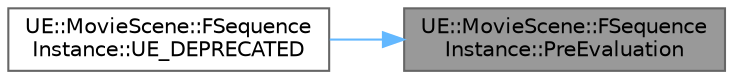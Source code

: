 digraph "UE::MovieScene::FSequenceInstance::PreEvaluation"
{
 // INTERACTIVE_SVG=YES
 // LATEX_PDF_SIZE
  bgcolor="transparent";
  edge [fontname=Helvetica,fontsize=10,labelfontname=Helvetica,labelfontsize=10];
  node [fontname=Helvetica,fontsize=10,shape=box,height=0.2,width=0.4];
  rankdir="RL";
  Node1 [id="Node000001",label="UE::MovieScene::FSequence\lInstance::PreEvaluation",height=0.2,width=0.4,color="gray40", fillcolor="grey60", style="filled", fontcolor="black",tooltip="Called when this instance has been queued for evaluation in order for it to do any pre-work setup."];
  Node1 -> Node2 [id="edge1_Node000001_Node000002",dir="back",color="steelblue1",style="solid",tooltip=" "];
  Node2 [id="Node000002",label="UE::MovieScene::FSequence\lInstance::UE_DEPRECATED",height=0.2,width=0.4,color="grey40", fillcolor="white", style="filled",URL="$df/d22/structUE_1_1MovieScene_1_1FSequenceInstance.html#a56aca85d94df83854727c9223ad6a3c7",tooltip=" "];
}
